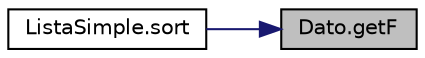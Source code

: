 digraph "Dato.getF"
{
 // LATEX_PDF_SIZE
  edge [fontname="Helvetica",fontsize="10",labelfontname="Helvetica",labelfontsize="10"];
  node [fontname="Helvetica",fontsize="10",shape=record];
  rankdir="RL";
  Node1 [label="Dato.getF",height=0.2,width=0.4,color="black", fillcolor="grey75", style="filled", fontcolor="black",tooltip=" "];
  Node1 -> Node2 [dir="back",color="midnightblue",fontsize="10",style="solid",fontname="Helvetica"];
  Node2 [label="ListaSimple.sort",height=0.2,width=0.4,color="black", fillcolor="white", style="filled",URL="$class_lista_simple.html#acbba09d6f39631e1c963ea1af3283691",tooltip="Ordena la lista de menor a mayor valor de F. Comportamiento de Bubble Sort."];
}
